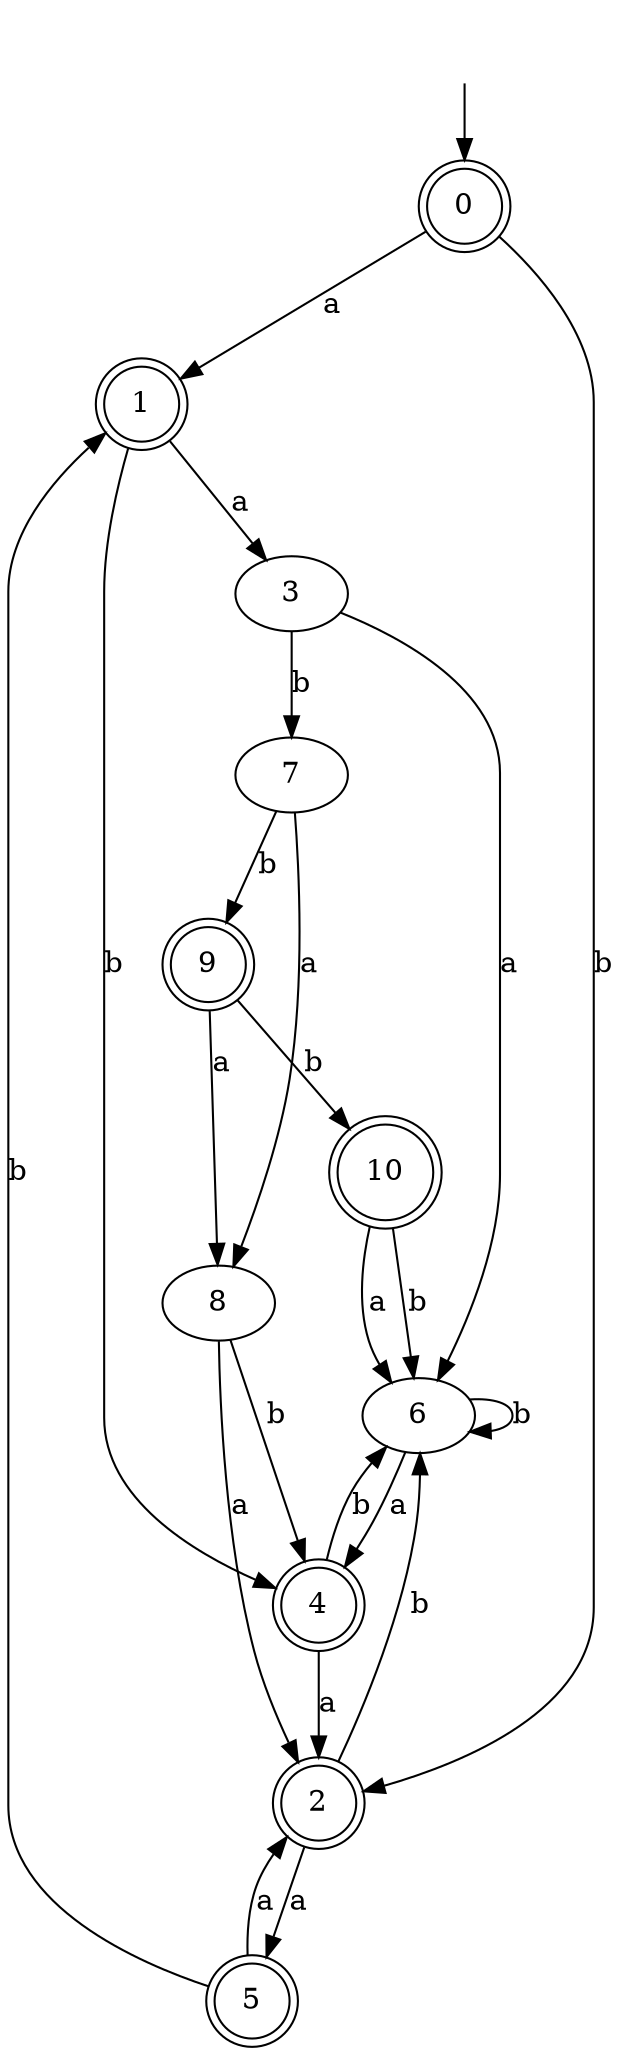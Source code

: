 digraph RandomDFA {
  __start0 [label="", shape=none];
  __start0 -> 0 [label=""];
  0 [shape=circle] [shape=doublecircle]
  0 -> 1 [label="a"]
  0 -> 2 [label="b"]
  1 [shape=doublecircle]
  1 -> 3 [label="a"]
  1 -> 4 [label="b"]
  2 [shape=doublecircle]
  2 -> 5 [label="a"]
  2 -> 6 [label="b"]
  3
  3 -> 6 [label="a"]
  3 -> 7 [label="b"]
  4 [shape=doublecircle]
  4 -> 2 [label="a"]
  4 -> 6 [label="b"]
  5 [shape=doublecircle]
  5 -> 2 [label="a"]
  5 -> 1 [label="b"]
  6
  6 -> 4 [label="a"]
  6 -> 6 [label="b"]
  7
  7 -> 8 [label="a"]
  7 -> 9 [label="b"]
  8
  8 -> 2 [label="a"]
  8 -> 4 [label="b"]
  9 [shape=doublecircle]
  9 -> 8 [label="a"]
  9 -> 10 [label="b"]
  10 [shape=doublecircle]
  10 -> 6 [label="a"]
  10 -> 6 [label="b"]
}
